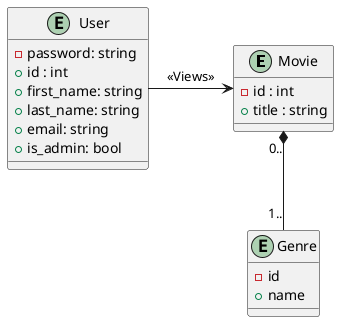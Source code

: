@startuml E-R diagram
Entity Movie {
    -id : int
    +title : string
}

Entity User {
    -password: string
    +id : int 
    +first_name: string
    +last_name: string
    +email: string
    +is_admin: bool
}

Entity Genre{
    -id
    +name
}

Movie "0.." *-- "1.." Genre
User --r--> Movie: <<Views>>

@enduml